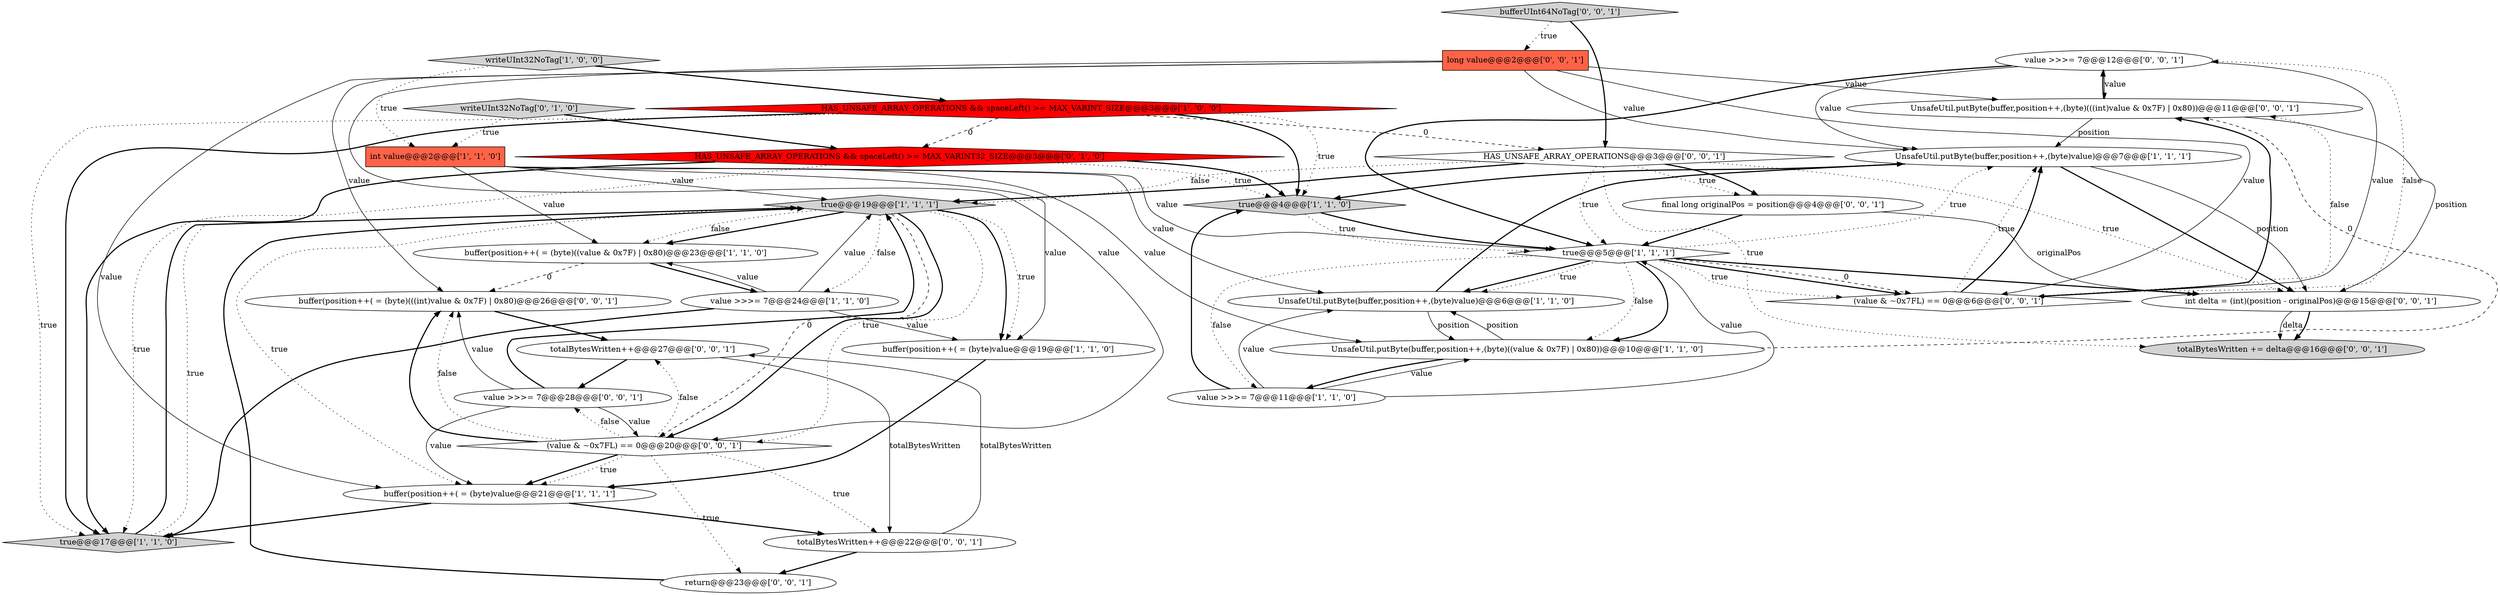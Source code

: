 digraph {
20 [style = filled, label = "value >>>= 7@@@12@@@['0', '0', '1']", fillcolor = white, shape = ellipse image = "AAA0AAABBB3BBB"];
26 [style = filled, label = "HAS_UNSAFE_ARRAY_OPERATIONS@@@3@@@['0', '0', '1']", fillcolor = white, shape = diamond image = "AAA0AAABBB3BBB"];
10 [style = filled, label = "true@@@4@@@['1', '1', '0']", fillcolor = lightgray, shape = diamond image = "AAA0AAABBB1BBB"];
17 [style = filled, label = "UnsafeUtil.putByte(buffer,position++,(byte)(((int)value & 0x7F) | 0x80))@@@11@@@['0', '0', '1']", fillcolor = white, shape = ellipse image = "AAA0AAABBB3BBB"];
8 [style = filled, label = "true@@@17@@@['1', '1', '0']", fillcolor = lightgray, shape = diamond image = "AAA0AAABBB1BBB"];
19 [style = filled, label = "int delta = (int)(position - originalPos)@@@15@@@['0', '0', '1']", fillcolor = white, shape = ellipse image = "AAA0AAABBB3BBB"];
31 [style = filled, label = "return@@@23@@@['0', '0', '1']", fillcolor = white, shape = ellipse image = "AAA0AAABBB3BBB"];
7 [style = filled, label = "int value@@@2@@@['1', '1', '0']", fillcolor = tomato, shape = box image = "AAA0AAABBB1BBB"];
13 [style = filled, label = "buffer(position++( = (byte)((value & 0x7F) | 0x80)@@@23@@@['1', '1', '0']", fillcolor = white, shape = ellipse image = "AAA0AAABBB1BBB"];
11 [style = filled, label = "UnsafeUtil.putByte(buffer,position++,(byte)value)@@@6@@@['1', '1', '0']", fillcolor = white, shape = ellipse image = "AAA0AAABBB1BBB"];
23 [style = filled, label = "totalBytesWritten += delta@@@16@@@['0', '0', '1']", fillcolor = lightgray, shape = ellipse image = "AAA0AAABBB3BBB"];
21 [style = filled, label = "(value & ~0x7FL) == 0@@@20@@@['0', '0', '1']", fillcolor = white, shape = diamond image = "AAA0AAABBB3BBB"];
1 [style = filled, label = "HAS_UNSAFE_ARRAY_OPERATIONS && spaceLeft() >= MAX_VARINT_SIZE@@@3@@@['1', '0', '0']", fillcolor = red, shape = diamond image = "AAA1AAABBB1BBB"];
30 [style = filled, label = "buffer(position++( = (byte)(((int)value & 0x7F) | 0x80)@@@26@@@['0', '0', '1']", fillcolor = white, shape = ellipse image = "AAA0AAABBB3BBB"];
3 [style = filled, label = "buffer(position++( = (byte)value@@@21@@@['1', '1', '1']", fillcolor = white, shape = ellipse image = "AAA0AAABBB1BBB"];
27 [style = filled, label = "totalBytesWritten++@@@27@@@['0', '0', '1']", fillcolor = white, shape = ellipse image = "AAA0AAABBB3BBB"];
0 [style = filled, label = "value >>>= 7@@@24@@@['1', '1', '0']", fillcolor = white, shape = ellipse image = "AAA0AAABBB1BBB"];
5 [style = filled, label = "UnsafeUtil.putByte(buffer,position++,(byte)value)@@@7@@@['1', '1', '1']", fillcolor = white, shape = ellipse image = "AAA0AAABBB1BBB"];
9 [style = filled, label = "buffer(position++( = (byte)value@@@19@@@['1', '1', '0']", fillcolor = white, shape = ellipse image = "AAA0AAABBB1BBB"];
12 [style = filled, label = "true@@@19@@@['1', '1', '1']", fillcolor = lightgray, shape = diamond image = "AAA0AAABBB1BBB"];
24 [style = filled, label = "bufferUInt64NoTag['0', '0', '1']", fillcolor = lightgray, shape = diamond image = "AAA0AAABBB3BBB"];
18 [style = filled, label = "value >>>= 7@@@28@@@['0', '0', '1']", fillcolor = white, shape = ellipse image = "AAA0AAABBB3BBB"];
29 [style = filled, label = "long value@@@2@@@['0', '0', '1']", fillcolor = tomato, shape = box image = "AAA0AAABBB3BBB"];
25 [style = filled, label = "(value & ~0x7FL) == 0@@@6@@@['0', '0', '1']", fillcolor = white, shape = diamond image = "AAA0AAABBB3BBB"];
6 [style = filled, label = "true@@@5@@@['1', '1', '1']", fillcolor = white, shape = diamond image = "AAA0AAABBB1BBB"];
14 [style = filled, label = "value >>>= 7@@@11@@@['1', '1', '0']", fillcolor = white, shape = ellipse image = "AAA0AAABBB1BBB"];
16 [style = filled, label = "HAS_UNSAFE_ARRAY_OPERATIONS && spaceLeft() >= MAX_VARINT32_SIZE@@@3@@@['0', '1', '0']", fillcolor = red, shape = diamond image = "AAA1AAABBB2BBB"];
28 [style = filled, label = "final long originalPos = position@@@4@@@['0', '0', '1']", fillcolor = white, shape = ellipse image = "AAA0AAABBB3BBB"];
4 [style = filled, label = "writeUInt32NoTag['1', '0', '0']", fillcolor = lightgray, shape = diamond image = "AAA0AAABBB1BBB"];
15 [style = filled, label = "writeUInt32NoTag['0', '1', '0']", fillcolor = lightgray, shape = diamond image = "AAA0AAABBB2BBB"];
22 [style = filled, label = "totalBytesWritten++@@@22@@@['0', '0', '1']", fillcolor = white, shape = ellipse image = "AAA0AAABBB3BBB"];
2 [style = filled, label = "UnsafeUtil.putByte(buffer,position++,(byte)((value & 0x7F) | 0x80))@@@10@@@['1', '1', '0']", fillcolor = white, shape = ellipse image = "AAA0AAABBB1BBB"];
28->6 [style = bold, label=""];
4->7 [style = dotted, label="true"];
14->6 [style = solid, label="value"];
7->9 [style = solid, label="value"];
26->19 [style = dotted, label="true"];
21->30 [style = bold, label=""];
15->7 [style = dotted, label="true"];
12->9 [style = bold, label=""];
2->17 [style = dashed, label="0"];
16->10 [style = dotted, label="true"];
27->22 [style = solid, label="totalBytesWritten"];
12->21 [style = dotted, label="true"];
12->21 [style = dashed, label="0"];
25->20 [style = dotted, label="false"];
20->25 [style = solid, label="value"];
26->12 [style = bold, label=""];
7->13 [style = solid, label="value"];
26->28 [style = dotted, label="true"];
6->11 [style = bold, label=""];
2->14 [style = bold, label=""];
0->8 [style = bold, label=""];
26->28 [style = bold, label=""];
6->11 [style = dotted, label="true"];
17->5 [style = solid, label="position"];
21->3 [style = bold, label=""];
17->20 [style = bold, label=""];
5->10 [style = bold, label=""];
19->23 [style = solid, label="delta"];
12->3 [style = dotted, label="true"];
10->6 [style = dotted, label="true"];
12->21 [style = bold, label=""];
30->27 [style = bold, label=""];
18->12 [style = bold, label=""];
14->10 [style = bold, label=""];
0->12 [style = solid, label="value"];
21->22 [style = dotted, label="true"];
26->23 [style = dotted, label="true"];
6->14 [style = dotted, label="false"];
29->21 [style = solid, label="value"];
6->2 [style = bold, label=""];
2->11 [style = solid, label="position"];
25->5 [style = dotted, label="true"];
8->12 [style = dotted, label="true"];
21->31 [style = dotted, label="true"];
29->30 [style = solid, label="value"];
6->25 [style = dotted, label="true"];
20->5 [style = solid, label="value"];
18->3 [style = solid, label="value"];
1->8 [style = dotted, label="true"];
26->6 [style = dotted, label="true"];
21->18 [style = dotted, label="false"];
13->0 [style = bold, label=""];
28->19 [style = solid, label="originalPos"];
16->8 [style = dotted, label="true"];
27->18 [style = bold, label=""];
1->10 [style = dotted, label="true"];
1->8 [style = bold, label=""];
7->12 [style = solid, label="value"];
14->2 [style = solid, label="value"];
16->8 [style = bold, label=""];
1->26 [style = dashed, label="0"];
6->25 [style = bold, label=""];
21->27 [style = dotted, label="false"];
29->3 [style = solid, label="value"];
25->17 [style = bold, label=""];
10->6 [style = bold, label=""];
31->12 [style = bold, label=""];
20->17 [style = solid, label="value"];
14->11 [style = solid, label="value"];
21->30 [style = dotted, label="false"];
18->21 [style = solid, label="value"];
5->19 [style = bold, label=""];
12->13 [style = bold, label=""];
29->25 [style = solid, label="value"];
11->5 [style = bold, label=""];
24->26 [style = bold, label=""];
7->2 [style = solid, label="value"];
5->19 [style = solid, label="position"];
3->8 [style = bold, label=""];
21->3 [style = dotted, label="true"];
11->2 [style = solid, label="position"];
9->3 [style = bold, label=""];
7->6 [style = solid, label="value"];
25->5 [style = bold, label=""];
4->1 [style = bold, label=""];
0->13 [style = solid, label="value"];
22->27 [style = solid, label="totalBytesWritten"];
8->12 [style = bold, label=""];
18->30 [style = solid, label="value"];
12->13 [style = dotted, label="false"];
29->17 [style = solid, label="value"];
16->10 [style = bold, label=""];
17->19 [style = solid, label="position"];
24->29 [style = dotted, label="true"];
6->2 [style = dotted, label="false"];
12->0 [style = dotted, label="false"];
7->11 [style = solid, label="value"];
22->31 [style = bold, label=""];
6->19 [style = bold, label=""];
20->6 [style = bold, label=""];
15->16 [style = bold, label=""];
3->22 [style = bold, label=""];
25->17 [style = dotted, label="false"];
26->12 [style = dotted, label="false"];
6->25 [style = dashed, label="0"];
29->5 [style = solid, label="value"];
1->16 [style = dashed, label="0"];
19->23 [style = bold, label=""];
1->10 [style = bold, label=""];
13->30 [style = dashed, label="0"];
6->5 [style = dotted, label="true"];
0->9 [style = solid, label="value"];
12->9 [style = dotted, label="true"];
}
